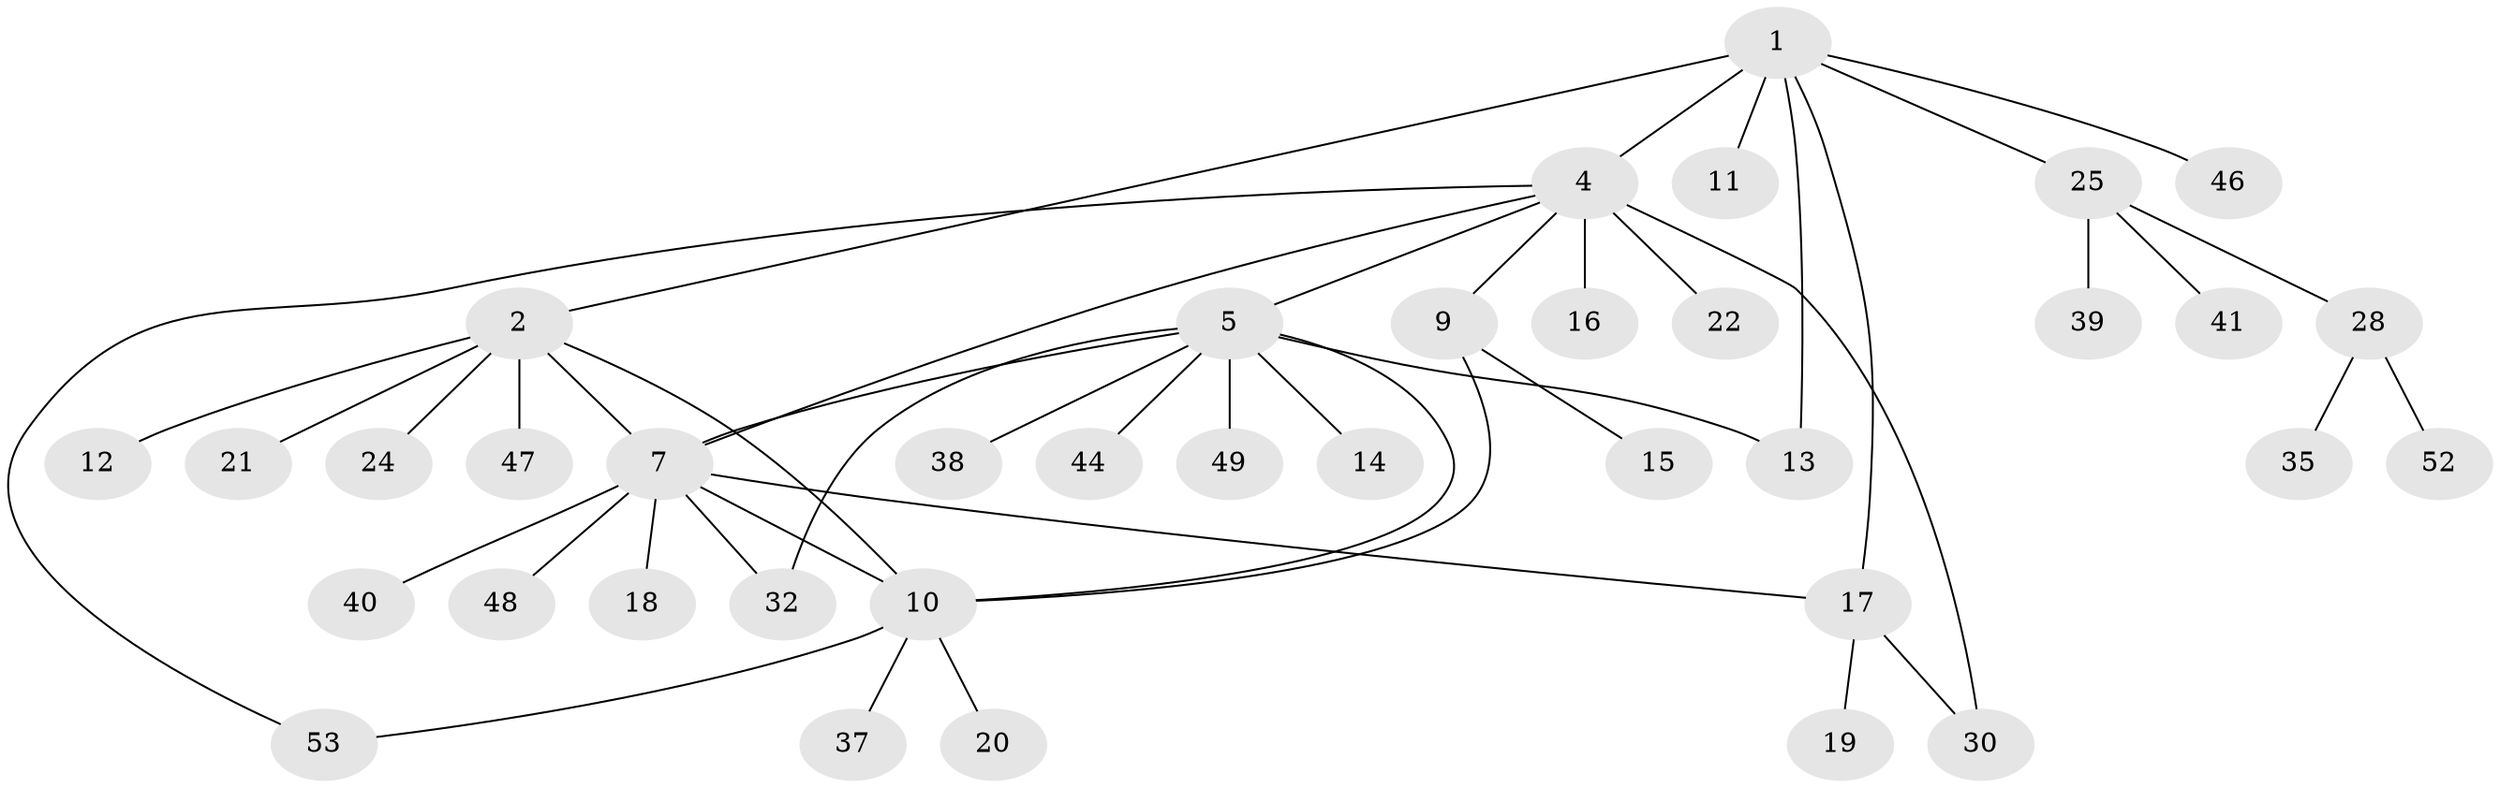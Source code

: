 // Generated by graph-tools (version 1.1) at 2025/52/02/27/25 19:52:19]
// undirected, 37 vertices, 46 edges
graph export_dot {
graph [start="1"]
  node [color=gray90,style=filled];
  1 [super="+3"];
  2 [super="+45"];
  4 [super="+6"];
  5 [super="+29"];
  7 [super="+8"];
  9 [super="+27"];
  10 [super="+23"];
  11 [super="+36"];
  12;
  13;
  14 [super="+42"];
  15;
  16 [super="+26"];
  17 [super="+33"];
  18;
  19;
  20;
  21;
  22;
  24 [super="+34"];
  25 [super="+31"];
  28 [super="+50"];
  30;
  32;
  35;
  37;
  38;
  39;
  40;
  41 [super="+43"];
  44;
  46 [super="+51"];
  47;
  48;
  49;
  52;
  53;
  1 -- 2;
  1 -- 17;
  1 -- 4 [weight=2];
  1 -- 25;
  1 -- 11;
  1 -- 13;
  1 -- 46;
  2 -- 10;
  2 -- 12;
  2 -- 21;
  2 -- 24;
  2 -- 47;
  2 -- 7;
  4 -- 9;
  4 -- 22;
  4 -- 30;
  4 -- 53;
  4 -- 16;
  4 -- 5;
  4 -- 7;
  5 -- 10;
  5 -- 13;
  5 -- 14;
  5 -- 32;
  5 -- 38;
  5 -- 44;
  5 -- 49;
  5 -- 7;
  7 -- 40;
  7 -- 32;
  7 -- 10;
  7 -- 48;
  7 -- 17;
  7 -- 18;
  9 -- 10;
  9 -- 15;
  10 -- 20;
  10 -- 37;
  10 -- 53;
  17 -- 19;
  17 -- 30;
  25 -- 28;
  25 -- 41;
  25 -- 39;
  28 -- 35;
  28 -- 52;
}
